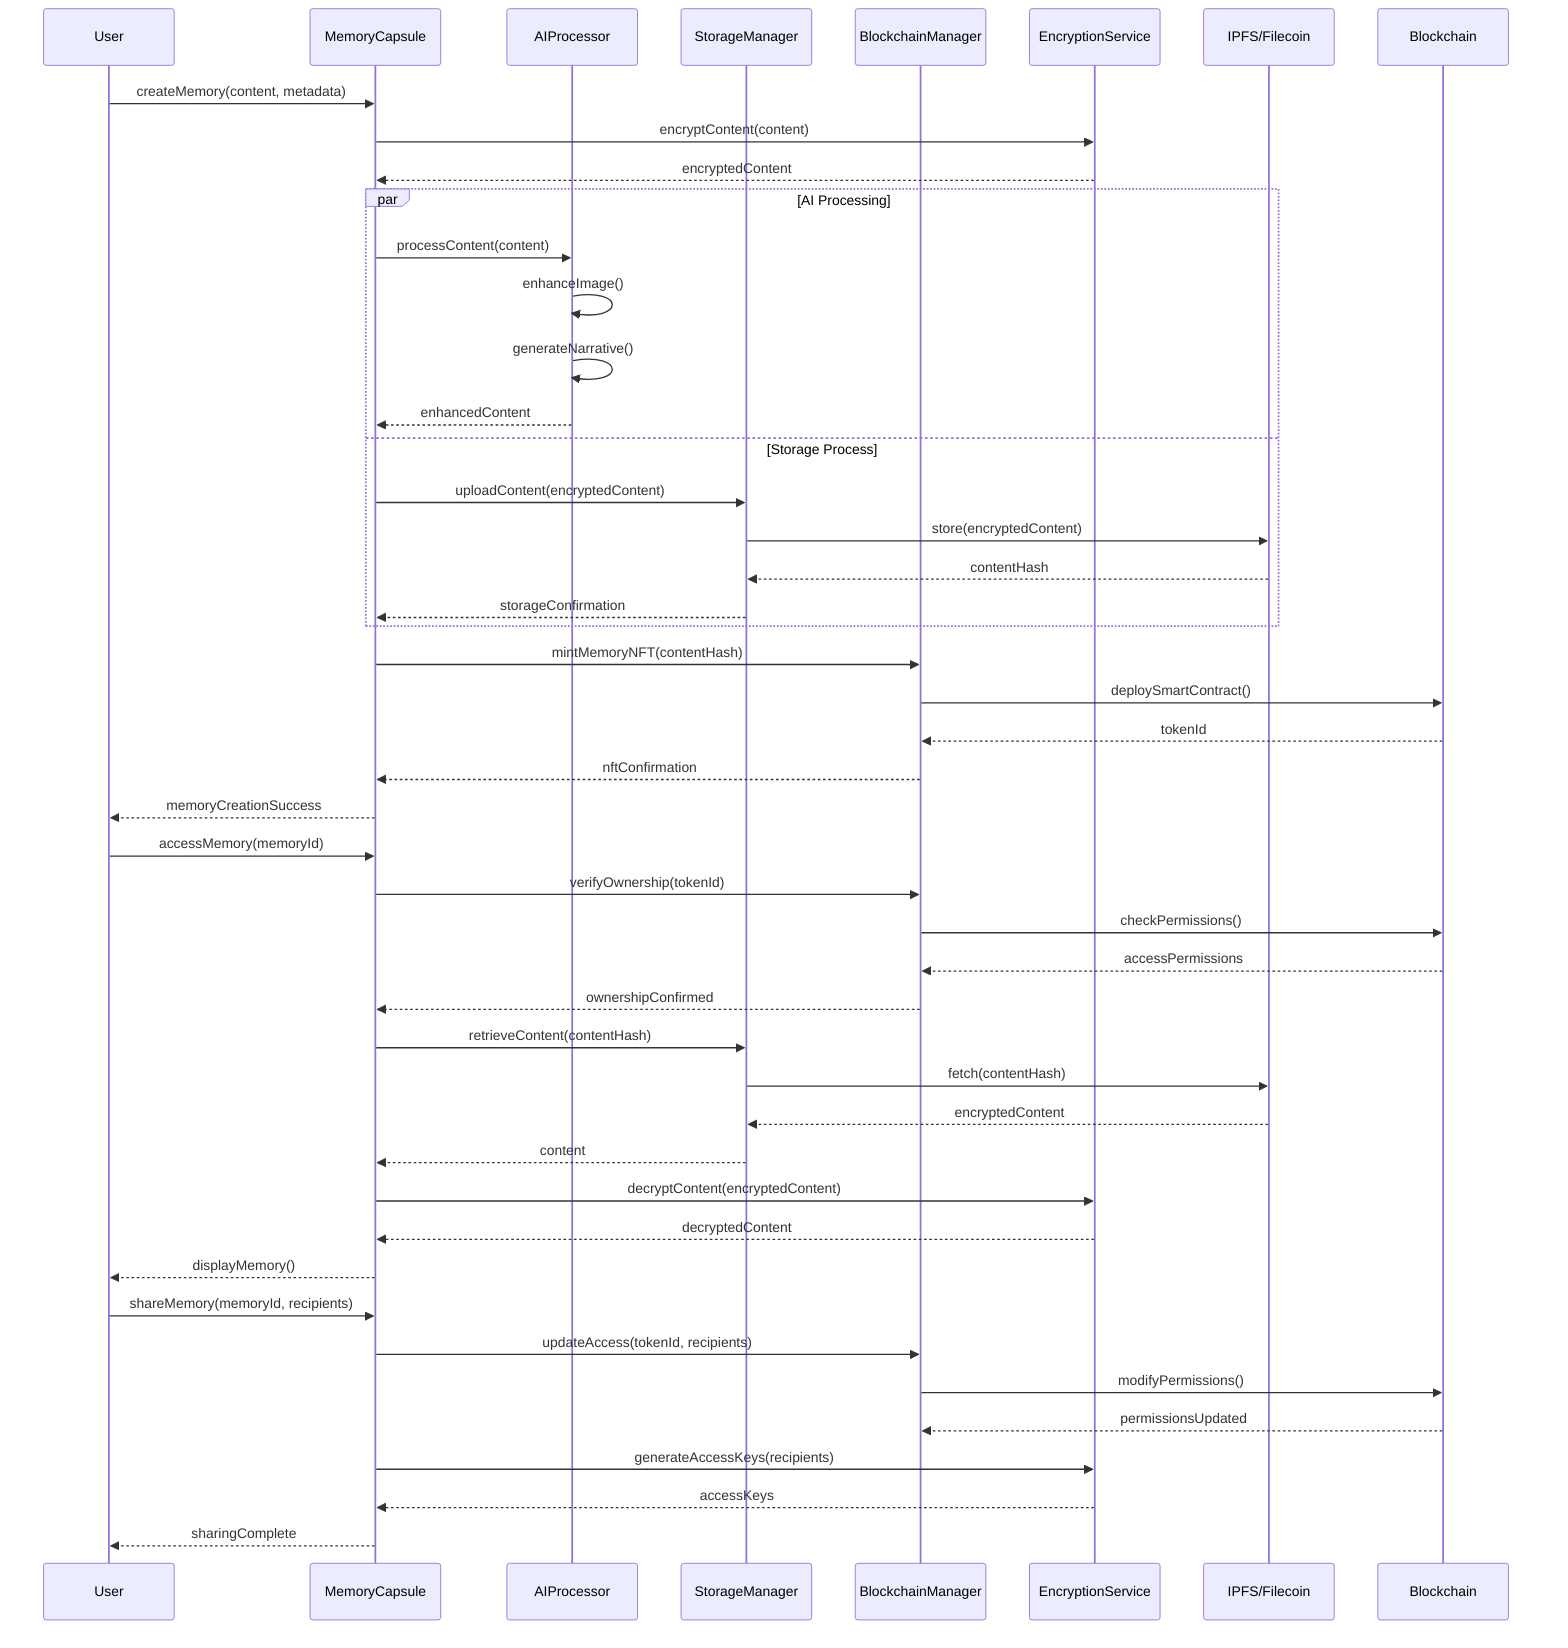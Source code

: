 sequenceDiagram
    participant U as User
    participant MC as MemoryCapsule
    participant AI as AIProcessor
    participant SM as StorageManager
    participant BM as BlockchainManager
    participant ES as EncryptionService
    participant IPFS as IPFS/Filecoin
    participant BC as Blockchain

    %% Memory Creation Flow
    U->>MC: createMemory(content, metadata)
    MC->>ES: encryptContent(content)
    ES-->>MC: encryptedContent
    
    par AI Processing
        MC->>AI: processContent(content)
        AI->>AI: enhanceImage()
        AI->>AI: generateNarrative()
        AI-->>MC: enhancedContent
    and Storage Process
        MC->>SM: uploadContent(encryptedContent)
        SM->>IPFS: store(encryptedContent)
        IPFS-->>SM: contentHash
        SM-->>MC: storageConfirmation
    end

    MC->>BM: mintMemoryNFT(contentHash)
    BM->>BC: deploySmartContract()
    BC-->>BM: tokenId
    BM-->>MC: nftConfirmation
    MC-->>U: memoryCreationSuccess

    %% Memory Access Flow
    U->>MC: accessMemory(memoryId)
    MC->>BM: verifyOwnership(tokenId)
    BM->>BC: checkPermissions()
    BC-->>BM: accessPermissions
    BM-->>MC: ownershipConfirmed
    
    MC->>SM: retrieveContent(contentHash)
    SM->>IPFS: fetch(contentHash)
    IPFS-->>SM: encryptedContent
    SM-->>MC: content
    
    MC->>ES: decryptContent(encryptedContent)
    ES-->>MC: decryptedContent
    MC-->>U: displayMemory()

    %% Memory Sharing Flow
    U->>MC: shareMemory(memoryId, recipients)
    MC->>BM: updateAccess(tokenId, recipients)
    BM->>BC: modifyPermissions()
    BC-->>BM: permissionsUpdated
    
    MC->>ES: generateAccessKeys(recipients)
    ES-->>MC: accessKeys
    MC-->>U: sharingComplete